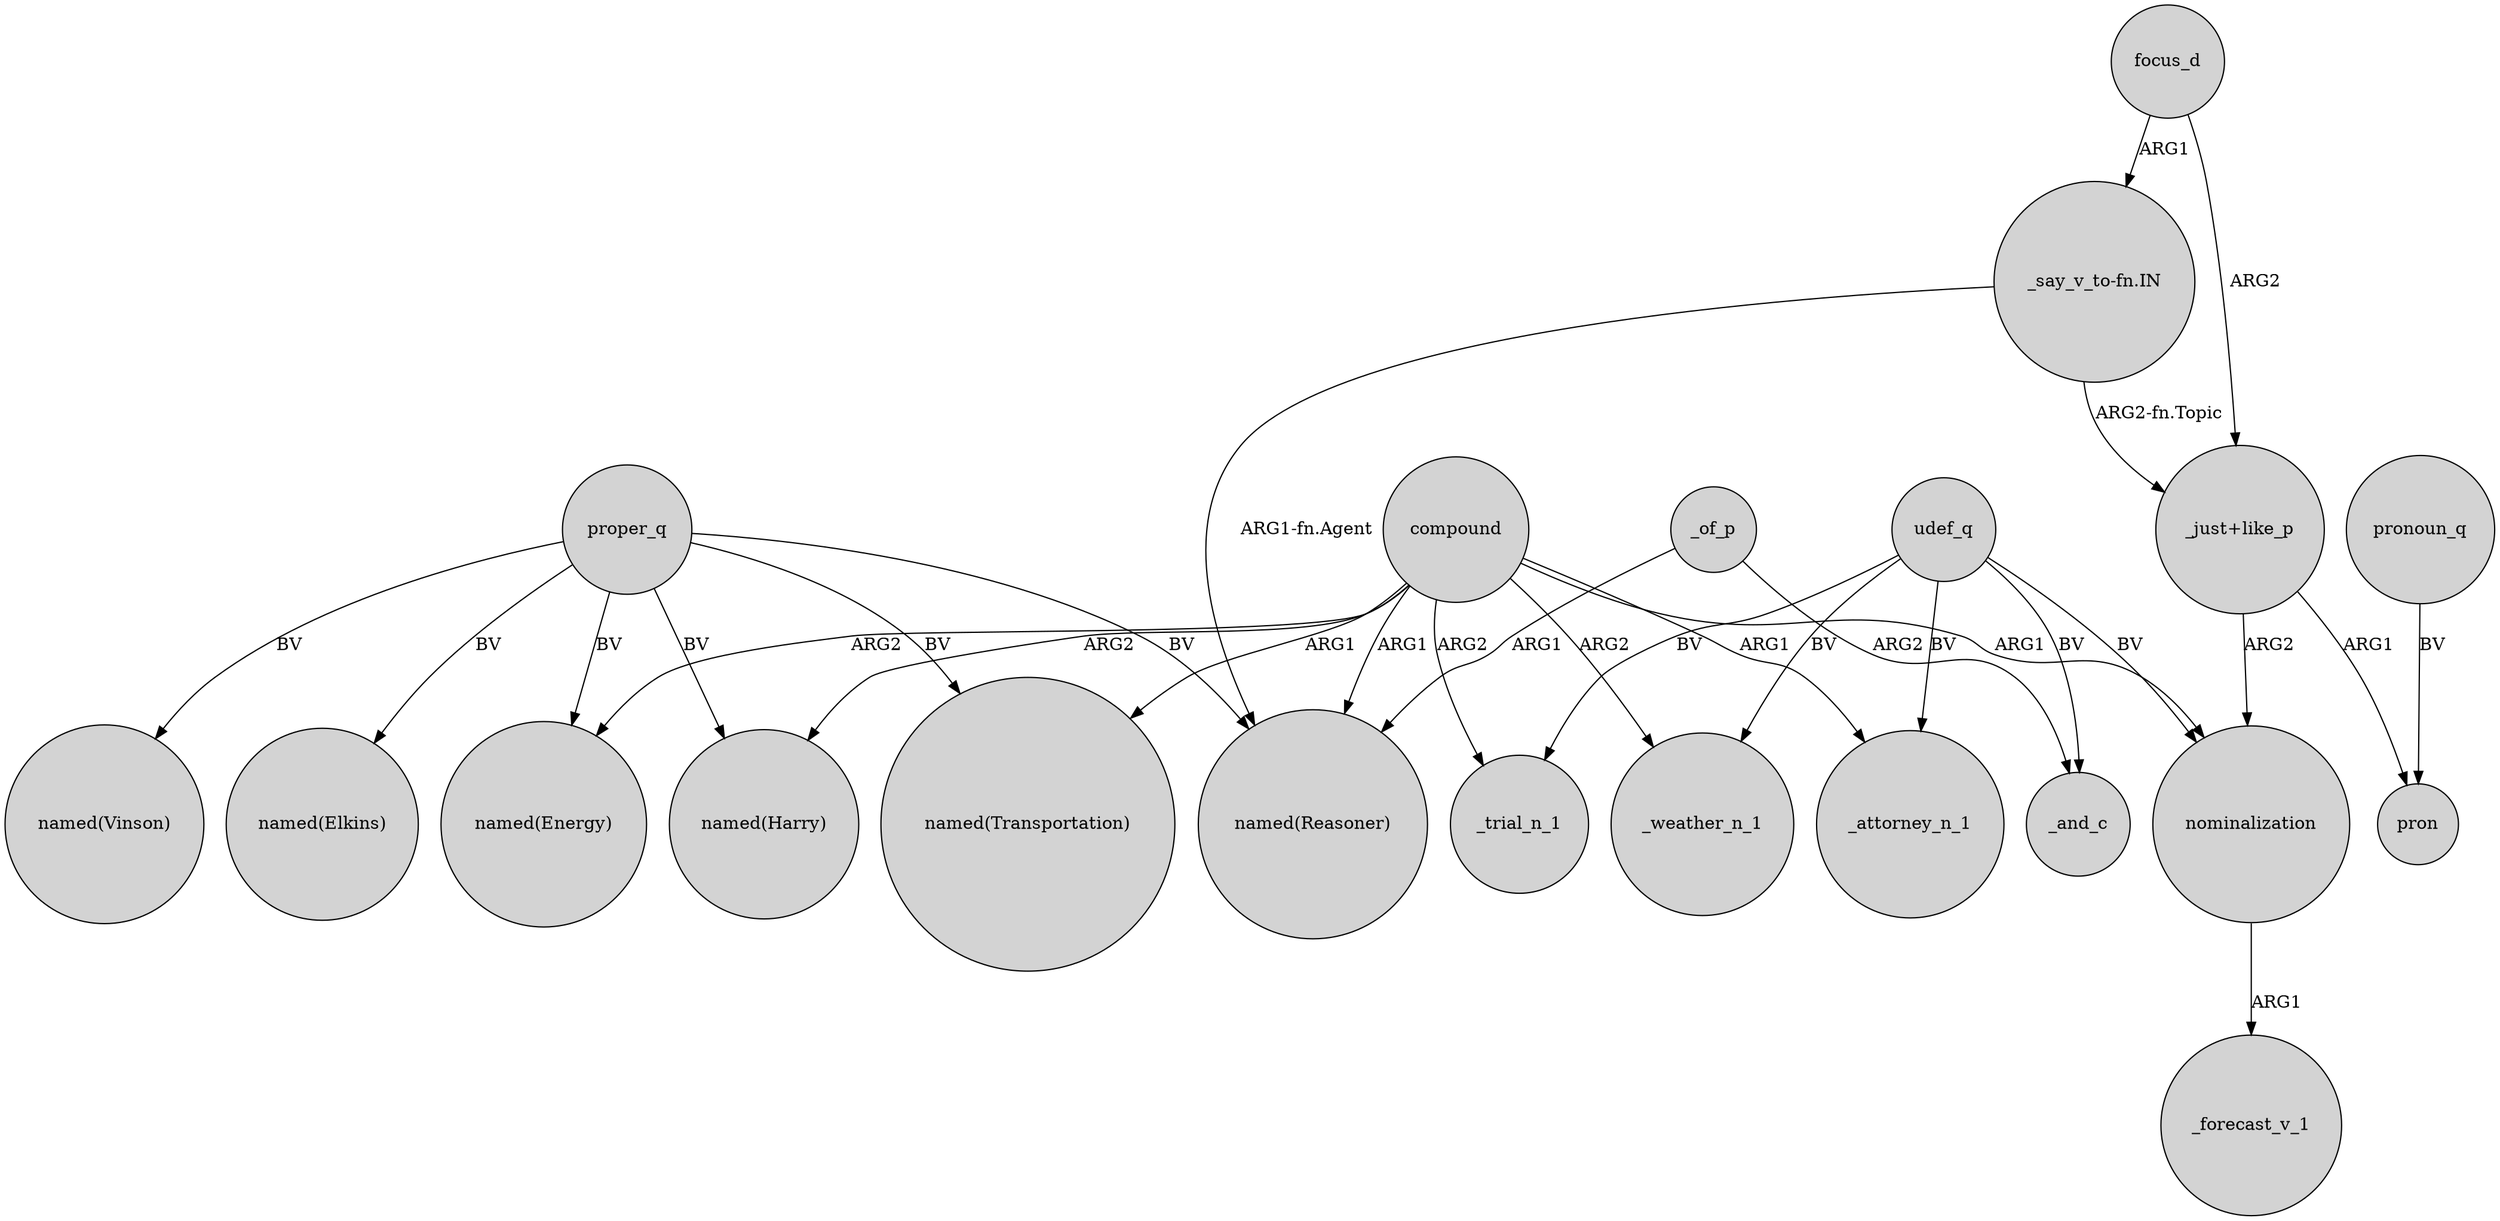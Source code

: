 digraph {
	node [shape=circle style=filled]
	compound -> "named(Transportation)" [label=ARG1]
	proper_q -> "named(Transportation)" [label=BV]
	compound -> "named(Energy)" [label=ARG2]
	proper_q -> "named(Reasoner)" [label=BV]
	"_just+like_p" -> nominalization [label=ARG2]
	compound -> "named(Reasoner)" [label=ARG1]
	_of_p -> _and_c [label=ARG2]
	focus_d -> "_just+like_p" [label=ARG2]
	proper_q -> "named(Energy)" [label=BV]
	"_just+like_p" -> pron [label=ARG1]
	udef_q -> _weather_n_1 [label=BV]
	proper_q -> "named(Vinson)" [label=BV]
	proper_q -> "named(Harry)" [label=BV]
	pronoun_q -> pron [label=BV]
	udef_q -> _attorney_n_1 [label=BV]
	compound -> _weather_n_1 [label=ARG2]
	nominalization -> _forecast_v_1 [label=ARG1]
	udef_q -> _trial_n_1 [label=BV]
	_of_p -> "named(Reasoner)" [label=ARG1]
	"_say_v_to-fn.IN" -> "named(Reasoner)" [label="ARG1-fn.Agent"]
	udef_q -> nominalization [label=BV]
	compound -> _trial_n_1 [label=ARG2]
	compound -> _attorney_n_1 [label=ARG1]
	compound -> "named(Harry)" [label=ARG2]
	udef_q -> _and_c [label=BV]
	compound -> nominalization [label=ARG1]
	"_say_v_to-fn.IN" -> "_just+like_p" [label="ARG2-fn.Topic"]
	proper_q -> "named(Elkins)" [label=BV]
	focus_d -> "_say_v_to-fn.IN" [label=ARG1]
}
